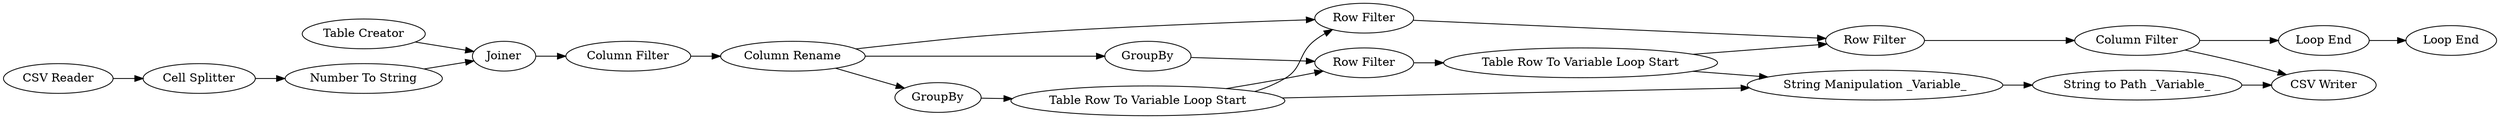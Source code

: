 digraph {
	12 -> 15
	20 -> 21
	14 -> 17
	8 -> 9
	13 -> 14
	2 -> 4
	16 -> 26
	18 -> 19
	24 -> 9
	11 -> 17
	14 -> 26
	17 -> 18
	26 -> 27
	11 -> 12
	14 -> 15
	16 -> 18
	10 -> 11
	4 -> 24
	15 -> 16
	19 -> 22
	19 -> 20
	27 -> 22
	9 -> 10
	11 -> 13
	27 [label="String to Path _Variable_"]
	9 [label=Joiner]
	26 [label="String Manipulation _Variable_"]
	18 [label="Row Filter"]
	21 [label="Loop End"]
	8 [label="Table Creator"]
	17 [label="Row Filter"]
	19 [label="Column Filter"]
	24 [label="Number To String"]
	15 [label="Row Filter"]
	12 [label=GroupBy]
	10 [label="Column Filter"]
	16 [label="Table Row To Variable Loop Start"]
	22 [label="CSV Writer"]
	11 [label="Column Rename"]
	4 [label="Cell Splitter"]
	14 [label="Table Row To Variable Loop Start"]
	13 [label=GroupBy]
	20 [label="Loop End"]
	2 [label="CSV Reader"]
	rankdir=LR
}
